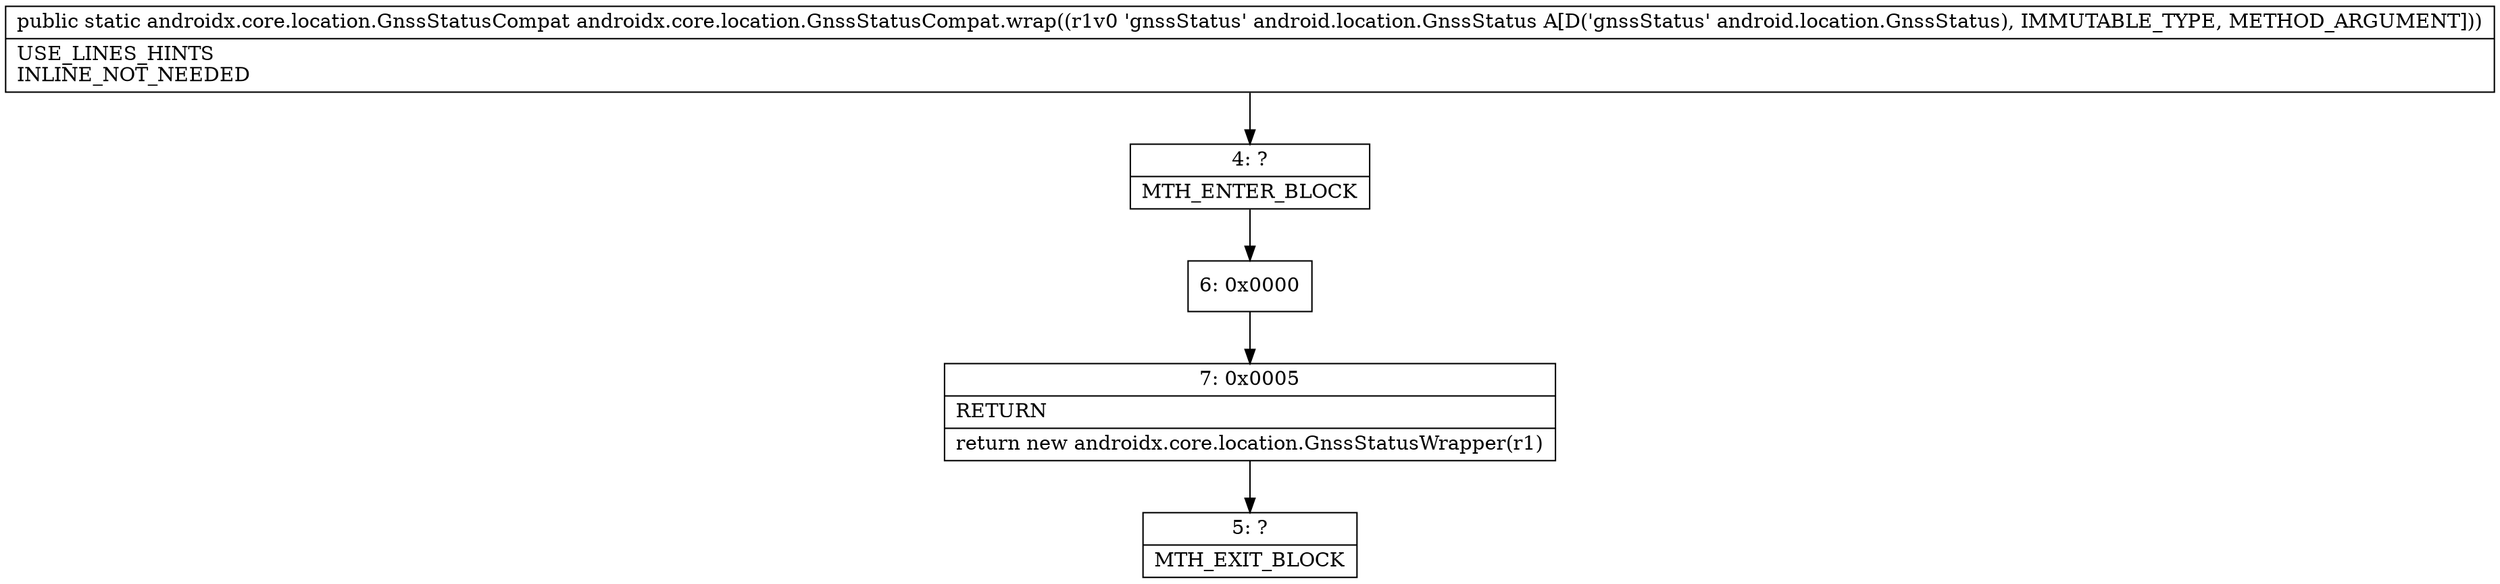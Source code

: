 digraph "CFG forandroidx.core.location.GnssStatusCompat.wrap(Landroid\/location\/GnssStatus;)Landroidx\/core\/location\/GnssStatusCompat;" {
Node_4 [shape=record,label="{4\:\ ?|MTH_ENTER_BLOCK\l}"];
Node_6 [shape=record,label="{6\:\ 0x0000}"];
Node_7 [shape=record,label="{7\:\ 0x0005|RETURN\l|return new androidx.core.location.GnssStatusWrapper(r1)\l}"];
Node_5 [shape=record,label="{5\:\ ?|MTH_EXIT_BLOCK\l}"];
MethodNode[shape=record,label="{public static androidx.core.location.GnssStatusCompat androidx.core.location.GnssStatusCompat.wrap((r1v0 'gnssStatus' android.location.GnssStatus A[D('gnssStatus' android.location.GnssStatus), IMMUTABLE_TYPE, METHOD_ARGUMENT]))  | USE_LINES_HINTS\lINLINE_NOT_NEEDED\l}"];
MethodNode -> Node_4;Node_4 -> Node_6;
Node_6 -> Node_7;
Node_7 -> Node_5;
}

